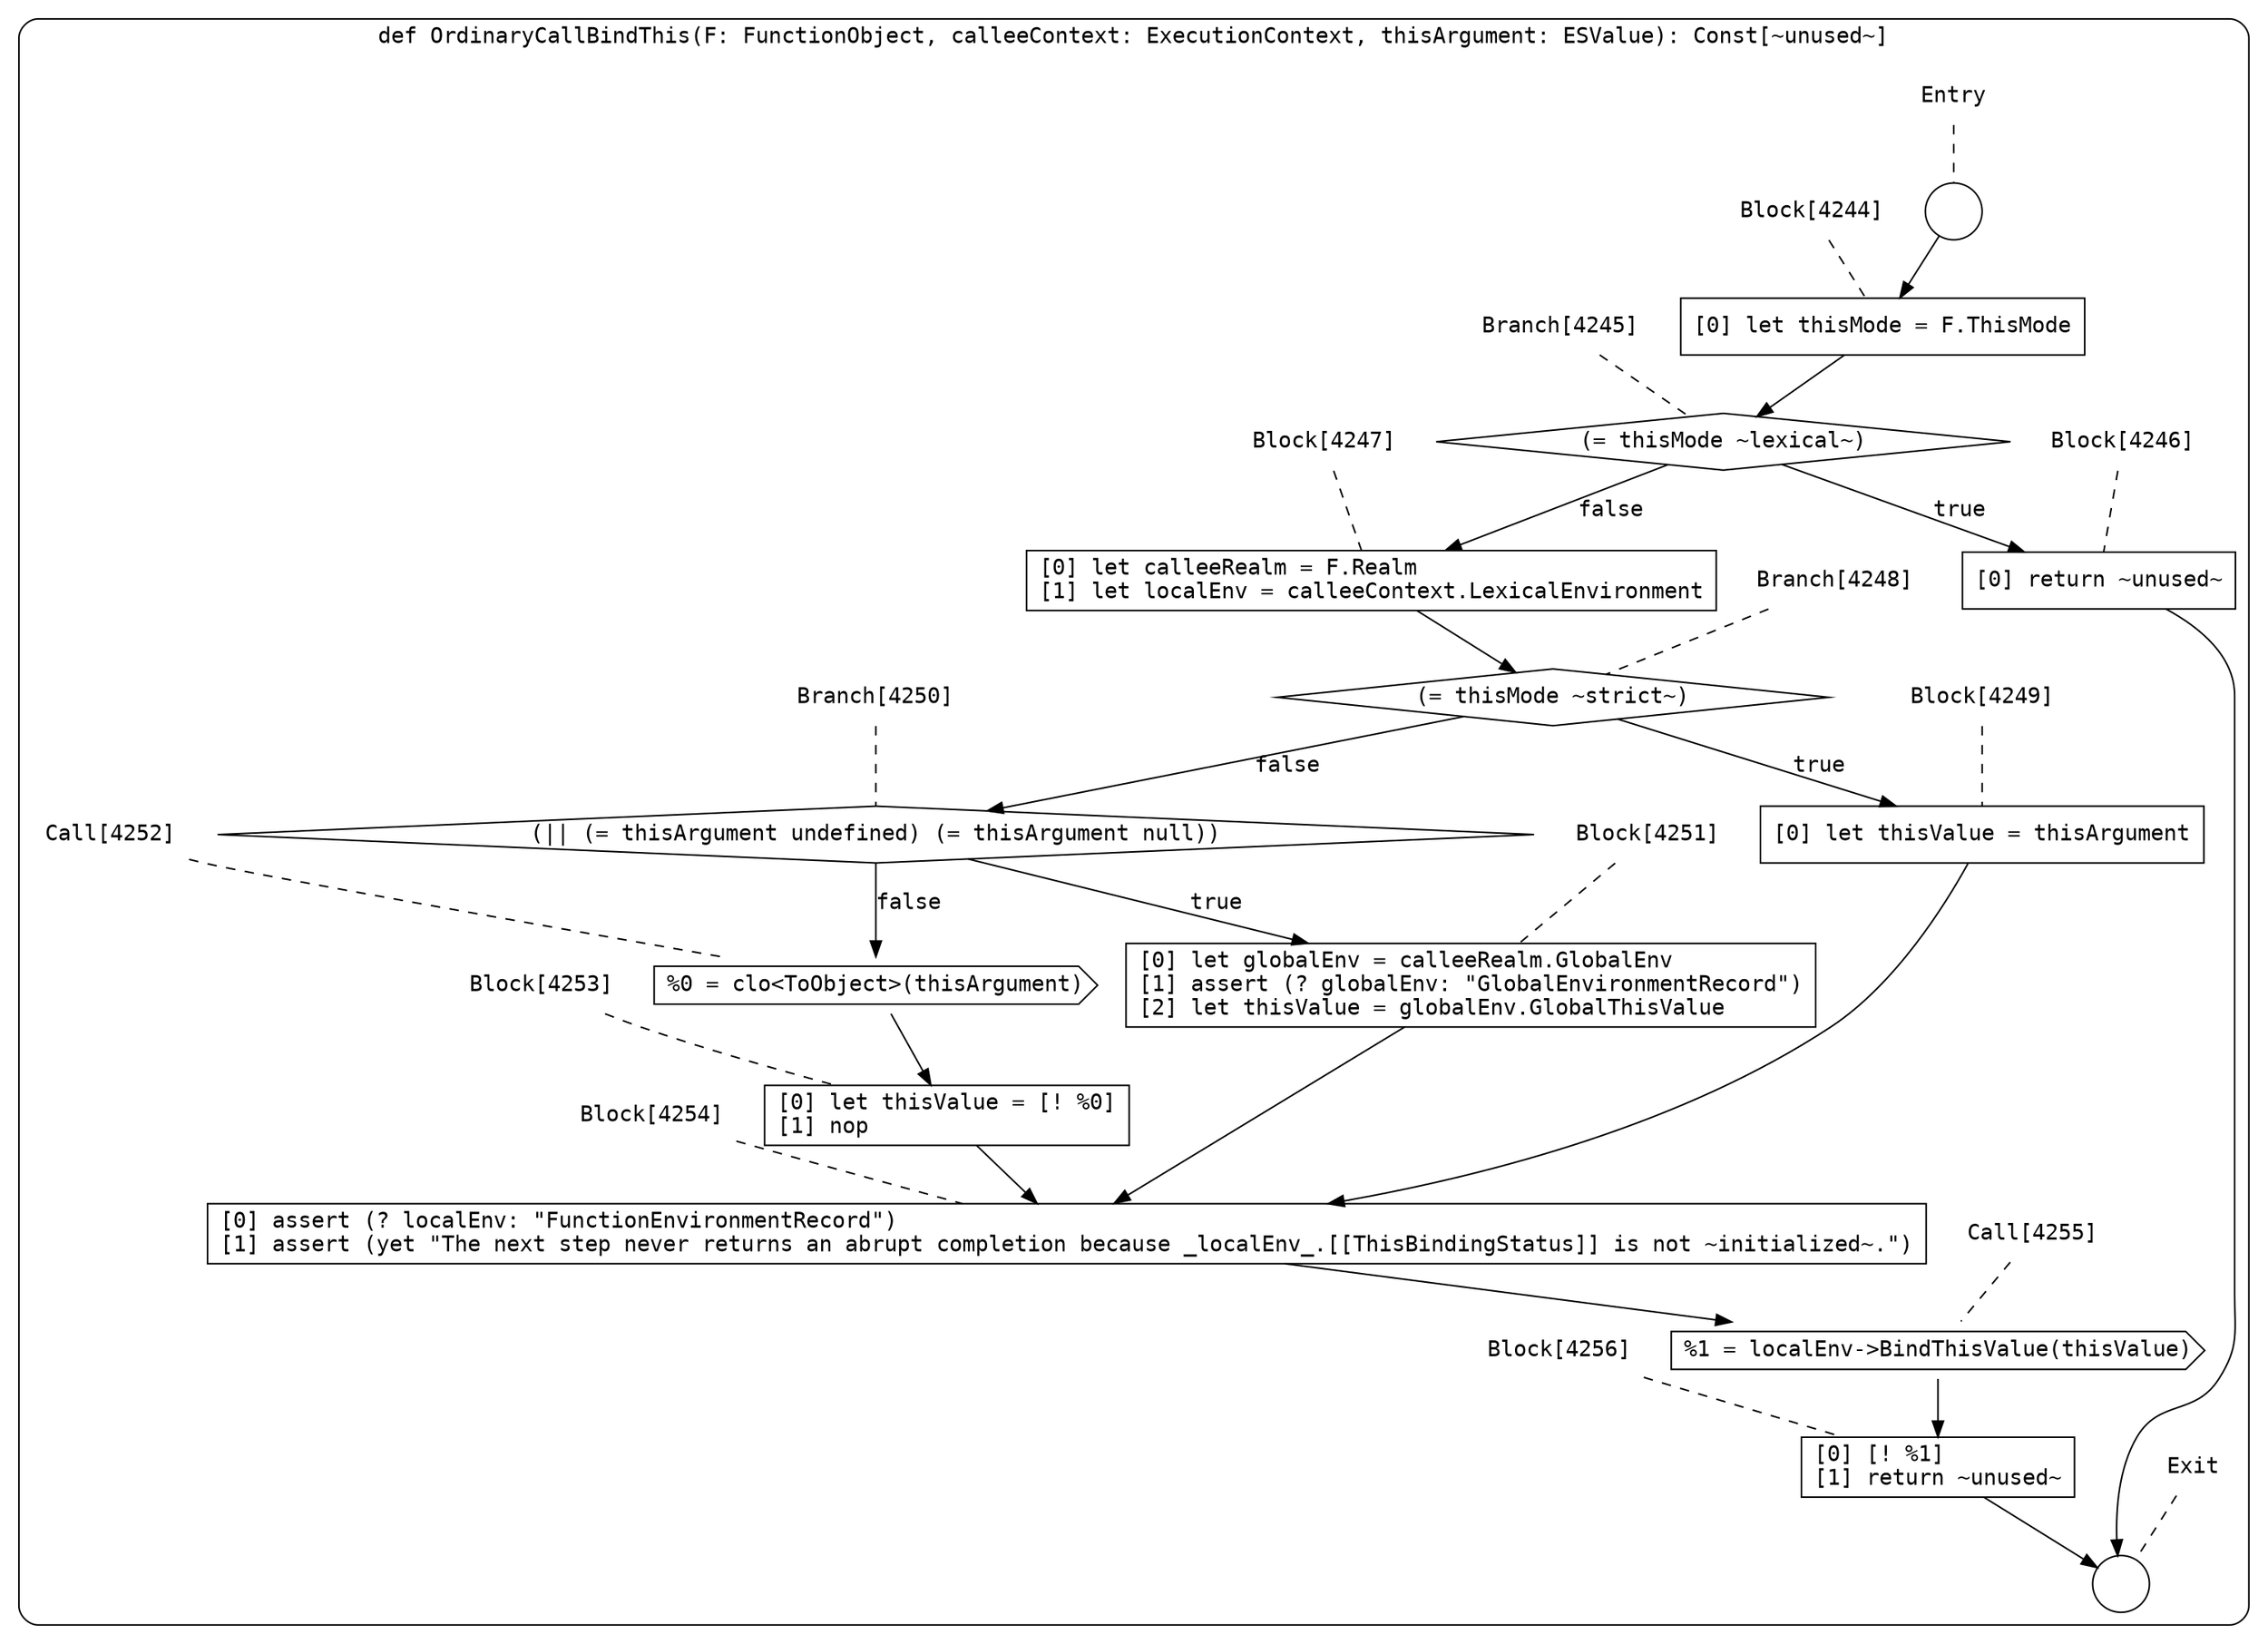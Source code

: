 digraph {
  graph [fontname = "Consolas"]
  node [fontname = "Consolas"]
  edge [fontname = "Consolas"]
  subgraph cluster1078 {
    label = "def OrdinaryCallBindThis(F: FunctionObject, calleeContext: ExecutionContext, thisArgument: ESValue): Const[~unused~]"
    style = rounded
    cluster1078_entry_name [shape=none, label=<<font color="black">Entry</font>>]
    cluster1078_entry_name -> cluster1078_entry [arrowhead=none, color="black", style=dashed]
    cluster1078_entry [shape=circle label=" " color="black" fillcolor="white" style=filled]
    cluster1078_entry -> node4244 [color="black"]
    cluster1078_exit_name [shape=none, label=<<font color="black">Exit</font>>]
    cluster1078_exit_name -> cluster1078_exit [arrowhead=none, color="black", style=dashed]
    cluster1078_exit [shape=circle label=" " color="black" fillcolor="white" style=filled]
    node4244_name [shape=none, label=<<font color="black">Block[4244]</font>>]
    node4244_name -> node4244 [arrowhead=none, color="black", style=dashed]
    node4244 [shape=box, label=<<font color="black">[0] let thisMode = F.ThisMode<BR ALIGN="LEFT"/></font>> color="black" fillcolor="white", style=filled]
    node4244 -> node4245 [color="black"]
    node4245_name [shape=none, label=<<font color="black">Branch[4245]</font>>]
    node4245_name -> node4245 [arrowhead=none, color="black", style=dashed]
    node4245 [shape=diamond, label=<<font color="black">(= thisMode ~lexical~)</font>> color="black" fillcolor="white", style=filled]
    node4245 -> node4246 [label=<<font color="black">true</font>> color="black"]
    node4245 -> node4247 [label=<<font color="black">false</font>> color="black"]
    node4246_name [shape=none, label=<<font color="black">Block[4246]</font>>]
    node4246_name -> node4246 [arrowhead=none, color="black", style=dashed]
    node4246 [shape=box, label=<<font color="black">[0] return ~unused~<BR ALIGN="LEFT"/></font>> color="black" fillcolor="white", style=filled]
    node4246 -> cluster1078_exit [color="black"]
    node4247_name [shape=none, label=<<font color="black">Block[4247]</font>>]
    node4247_name -> node4247 [arrowhead=none, color="black", style=dashed]
    node4247 [shape=box, label=<<font color="black">[0] let calleeRealm = F.Realm<BR ALIGN="LEFT"/>[1] let localEnv = calleeContext.LexicalEnvironment<BR ALIGN="LEFT"/></font>> color="black" fillcolor="white", style=filled]
    node4247 -> node4248 [color="black"]
    node4248_name [shape=none, label=<<font color="black">Branch[4248]</font>>]
    node4248_name -> node4248 [arrowhead=none, color="black", style=dashed]
    node4248 [shape=diamond, label=<<font color="black">(= thisMode ~strict~)</font>> color="black" fillcolor="white", style=filled]
    node4248 -> node4249 [label=<<font color="black">true</font>> color="black"]
    node4248 -> node4250 [label=<<font color="black">false</font>> color="black"]
    node4249_name [shape=none, label=<<font color="black">Block[4249]</font>>]
    node4249_name -> node4249 [arrowhead=none, color="black", style=dashed]
    node4249 [shape=box, label=<<font color="black">[0] let thisValue = thisArgument<BR ALIGN="LEFT"/></font>> color="black" fillcolor="white", style=filled]
    node4249 -> node4254 [color="black"]
    node4250_name [shape=none, label=<<font color="black">Branch[4250]</font>>]
    node4250_name -> node4250 [arrowhead=none, color="black", style=dashed]
    node4250 [shape=diamond, label=<<font color="black">(|| (= thisArgument undefined) (= thisArgument null))</font>> color="black" fillcolor="white", style=filled]
    node4250 -> node4251 [label=<<font color="black">true</font>> color="black"]
    node4250 -> node4252 [label=<<font color="black">false</font>> color="black"]
    node4254_name [shape=none, label=<<font color="black">Block[4254]</font>>]
    node4254_name -> node4254 [arrowhead=none, color="black", style=dashed]
    node4254 [shape=box, label=<<font color="black">[0] assert (? localEnv: &quot;FunctionEnvironmentRecord&quot;)<BR ALIGN="LEFT"/>[1] assert (yet &quot;The next step never returns an abrupt completion because _localEnv_.[[ThisBindingStatus]] is not ~initialized~.&quot;)<BR ALIGN="LEFT"/></font>> color="black" fillcolor="white", style=filled]
    node4254 -> node4255 [color="black"]
    node4251_name [shape=none, label=<<font color="black">Block[4251]</font>>]
    node4251_name -> node4251 [arrowhead=none, color="black", style=dashed]
    node4251 [shape=box, label=<<font color="black">[0] let globalEnv = calleeRealm.GlobalEnv<BR ALIGN="LEFT"/>[1] assert (? globalEnv: &quot;GlobalEnvironmentRecord&quot;)<BR ALIGN="LEFT"/>[2] let thisValue = globalEnv.GlobalThisValue<BR ALIGN="LEFT"/></font>> color="black" fillcolor="white", style=filled]
    node4251 -> node4254 [color="black"]
    node4252_name [shape=none, label=<<font color="black">Call[4252]</font>>]
    node4252_name -> node4252 [arrowhead=none, color="black", style=dashed]
    node4252 [shape=cds, label=<<font color="black">%0 = clo&lt;ToObject&gt;(thisArgument)</font>> color="black" fillcolor="white", style=filled]
    node4252 -> node4253 [color="black"]
    node4255_name [shape=none, label=<<font color="black">Call[4255]</font>>]
    node4255_name -> node4255 [arrowhead=none, color="black", style=dashed]
    node4255 [shape=cds, label=<<font color="black">%1 = localEnv-&gt;BindThisValue(thisValue)</font>> color="black" fillcolor="white", style=filled]
    node4255 -> node4256 [color="black"]
    node4253_name [shape=none, label=<<font color="black">Block[4253]</font>>]
    node4253_name -> node4253 [arrowhead=none, color="black", style=dashed]
    node4253 [shape=box, label=<<font color="black">[0] let thisValue = [! %0]<BR ALIGN="LEFT"/>[1] nop<BR ALIGN="LEFT"/></font>> color="black" fillcolor="white", style=filled]
    node4253 -> node4254 [color="black"]
    node4256_name [shape=none, label=<<font color="black">Block[4256]</font>>]
    node4256_name -> node4256 [arrowhead=none, color="black", style=dashed]
    node4256 [shape=box, label=<<font color="black">[0] [! %1]<BR ALIGN="LEFT"/>[1] return ~unused~<BR ALIGN="LEFT"/></font>> color="black" fillcolor="white", style=filled]
    node4256 -> cluster1078_exit [color="black"]
  }
}